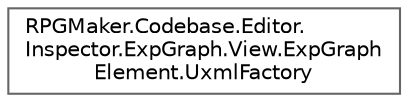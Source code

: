 digraph "クラス階層図"
{
 // LATEX_PDF_SIZE
  bgcolor="transparent";
  edge [fontname=Helvetica,fontsize=10,labelfontname=Helvetica,labelfontsize=10];
  node [fontname=Helvetica,fontsize=10,shape=box,height=0.2,width=0.4];
  rankdir="LR";
  Node0 [id="Node000000",label="RPGMaker.Codebase.Editor.\lInspector.ExpGraph.View.ExpGraph\lElement.UxmlFactory",height=0.2,width=0.4,color="grey40", fillcolor="white", style="filled",URL="$dd/dc3/class_r_p_g_maker_1_1_codebase_1_1_editor_1_1_inspector_1_1_exp_graph_1_1_view_1_1_exp_graph_element_1_1_uxml_factory.html",tooltip="😁 ＵＸＭＬ工場"];
}
